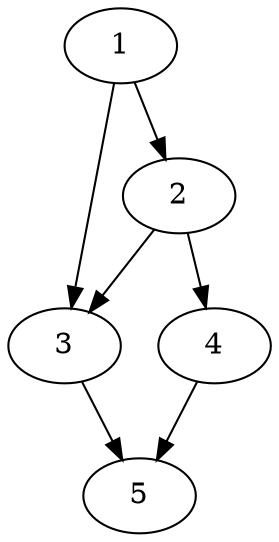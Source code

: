 digraph G {
x1[label="1"];
x1->x2[arrowhead = normal];
x1->x3[arrowhead = normal];
x2[label="2"];
x2->x3[arrowhead = normal];
x2->x4[arrowhead = normal];
x3[label="3"];
x3->x5[arrowhead = normal];
x4[label="4"];
x4->x5[arrowhead = normal];
x5[label="5"];
}